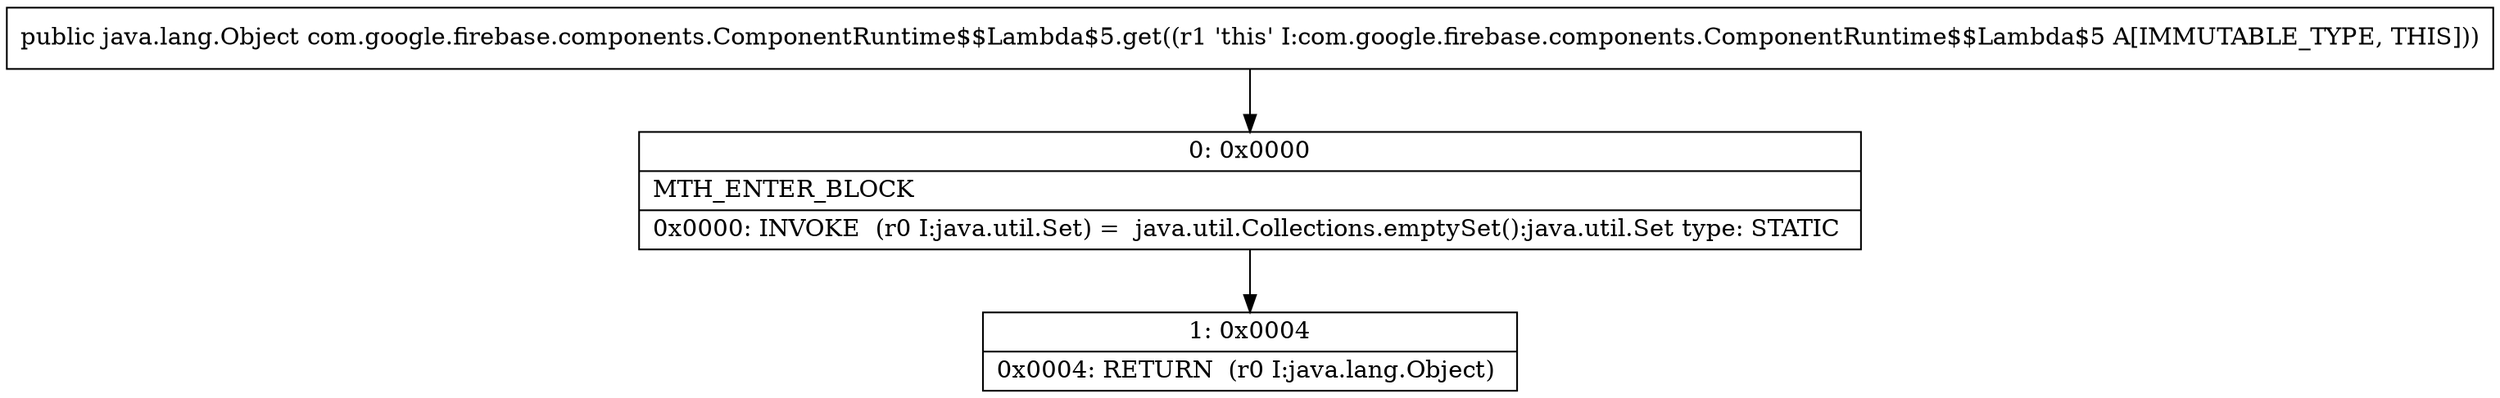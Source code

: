digraph "CFG forcom.google.firebase.components.ComponentRuntime$$Lambda$5.get()Ljava\/lang\/Object;" {
Node_0 [shape=record,label="{0\:\ 0x0000|MTH_ENTER_BLOCK\l|0x0000: INVOKE  (r0 I:java.util.Set) =  java.util.Collections.emptySet():java.util.Set type: STATIC \l}"];
Node_1 [shape=record,label="{1\:\ 0x0004|0x0004: RETURN  (r0 I:java.lang.Object) \l}"];
MethodNode[shape=record,label="{public java.lang.Object com.google.firebase.components.ComponentRuntime$$Lambda$5.get((r1 'this' I:com.google.firebase.components.ComponentRuntime$$Lambda$5 A[IMMUTABLE_TYPE, THIS])) }"];
MethodNode -> Node_0;
Node_0 -> Node_1;
}

